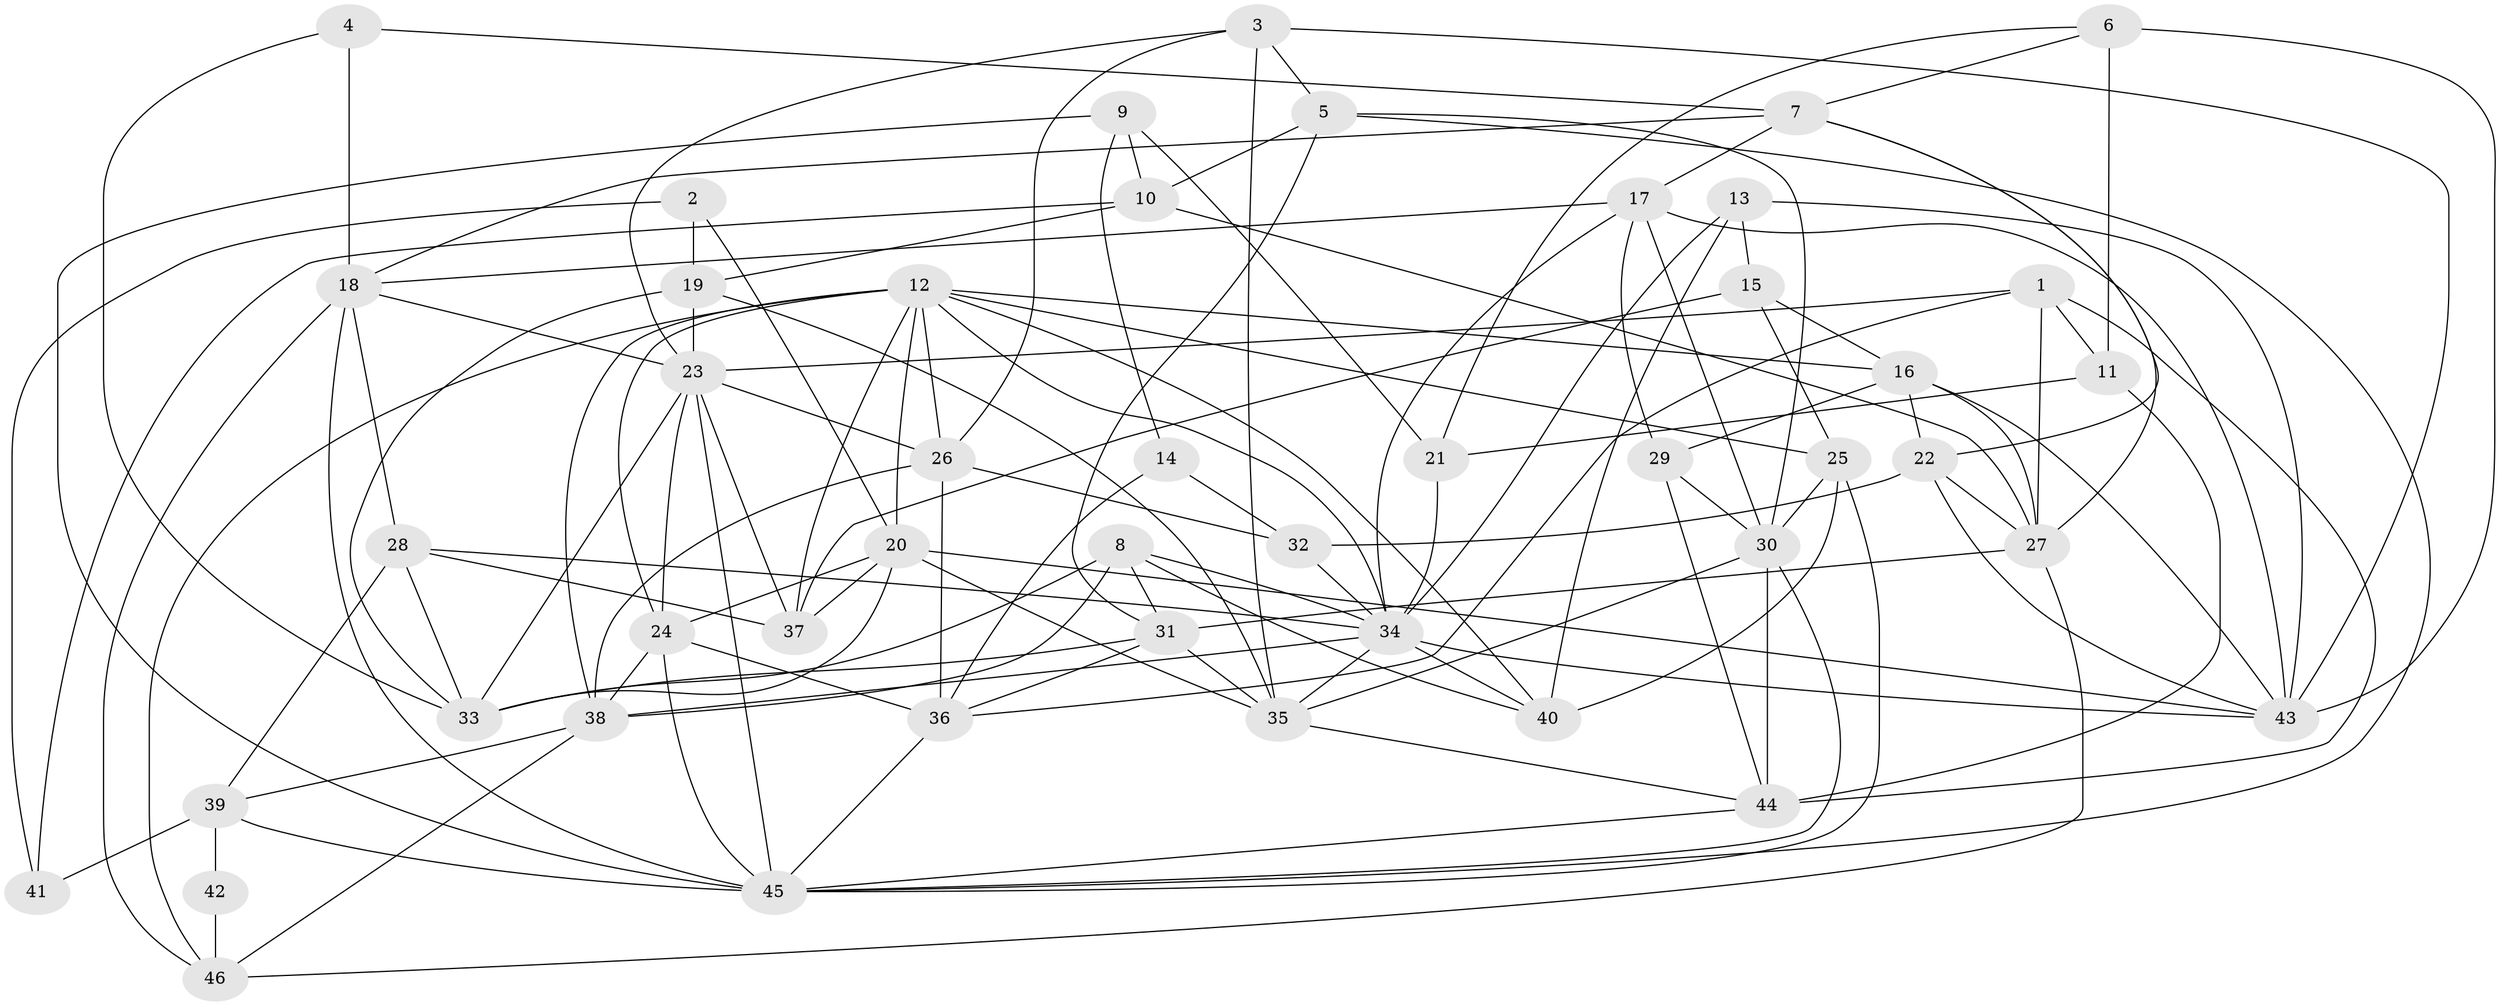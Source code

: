 // original degree distribution, {3: 0.2391304347826087, 5: 0.22826086956521738, 2: 0.13043478260869565, 7: 0.03260869565217391, 4: 0.29347826086956524, 6: 0.06521739130434782, 8: 0.010869565217391304}
// Generated by graph-tools (version 1.1) at 2025/02/03/09/25 03:02:06]
// undirected, 46 vertices, 128 edges
graph export_dot {
graph [start="1"]
  node [color=gray90,style=filled];
  1;
  2;
  3;
  4;
  5;
  6;
  7;
  8;
  9;
  10;
  11;
  12;
  13;
  14;
  15;
  16;
  17;
  18;
  19;
  20;
  21;
  22;
  23;
  24;
  25;
  26;
  27;
  28;
  29;
  30;
  31;
  32;
  33;
  34;
  35;
  36;
  37;
  38;
  39;
  40;
  41;
  42;
  43;
  44;
  45;
  46;
  1 -- 11 [weight=1.0];
  1 -- 23 [weight=2.0];
  1 -- 27 [weight=1.0];
  1 -- 36 [weight=1.0];
  1 -- 44 [weight=2.0];
  2 -- 19 [weight=1.0];
  2 -- 20 [weight=1.0];
  2 -- 41 [weight=1.0];
  3 -- 5 [weight=1.0];
  3 -- 23 [weight=1.0];
  3 -- 26 [weight=1.0];
  3 -- 35 [weight=1.0];
  3 -- 43 [weight=1.0];
  4 -- 7 [weight=1.0];
  4 -- 18 [weight=1.0];
  4 -- 33 [weight=1.0];
  5 -- 10 [weight=1.0];
  5 -- 30 [weight=1.0];
  5 -- 31 [weight=1.0];
  5 -- 45 [weight=1.0];
  6 -- 7 [weight=1.0];
  6 -- 11 [weight=1.0];
  6 -- 21 [weight=1.0];
  6 -- 43 [weight=1.0];
  7 -- 17 [weight=1.0];
  7 -- 18 [weight=1.0];
  7 -- 22 [weight=1.0];
  7 -- 27 [weight=1.0];
  8 -- 31 [weight=1.0];
  8 -- 33 [weight=1.0];
  8 -- 34 [weight=1.0];
  8 -- 38 [weight=1.0];
  8 -- 40 [weight=1.0];
  9 -- 10 [weight=1.0];
  9 -- 14 [weight=1.0];
  9 -- 21 [weight=1.0];
  9 -- 45 [weight=1.0];
  10 -- 19 [weight=1.0];
  10 -- 27 [weight=1.0];
  10 -- 41 [weight=1.0];
  11 -- 21 [weight=1.0];
  11 -- 44 [weight=3.0];
  12 -- 16 [weight=1.0];
  12 -- 20 [weight=1.0];
  12 -- 24 [weight=1.0];
  12 -- 25 [weight=1.0];
  12 -- 26 [weight=1.0];
  12 -- 34 [weight=1.0];
  12 -- 37 [weight=1.0];
  12 -- 38 [weight=1.0];
  12 -- 40 [weight=1.0];
  12 -- 46 [weight=1.0];
  13 -- 15 [weight=1.0];
  13 -- 34 [weight=1.0];
  13 -- 40 [weight=1.0];
  13 -- 43 [weight=1.0];
  14 -- 32 [weight=1.0];
  14 -- 36 [weight=2.0];
  15 -- 16 [weight=1.0];
  15 -- 25 [weight=1.0];
  15 -- 37 [weight=1.0];
  16 -- 22 [weight=1.0];
  16 -- 27 [weight=1.0];
  16 -- 29 [weight=1.0];
  16 -- 43 [weight=1.0];
  17 -- 18 [weight=1.0];
  17 -- 29 [weight=1.0];
  17 -- 30 [weight=1.0];
  17 -- 34 [weight=1.0];
  17 -- 43 [weight=2.0];
  18 -- 23 [weight=1.0];
  18 -- 28 [weight=1.0];
  18 -- 45 [weight=1.0];
  18 -- 46 [weight=1.0];
  19 -- 23 [weight=1.0];
  19 -- 33 [weight=1.0];
  19 -- 35 [weight=1.0];
  20 -- 24 [weight=1.0];
  20 -- 33 [weight=1.0];
  20 -- 35 [weight=1.0];
  20 -- 37 [weight=1.0];
  20 -- 43 [weight=1.0];
  21 -- 34 [weight=1.0];
  22 -- 27 [weight=1.0];
  22 -- 32 [weight=1.0];
  22 -- 43 [weight=1.0];
  23 -- 24 [weight=1.0];
  23 -- 26 [weight=1.0];
  23 -- 33 [weight=1.0];
  23 -- 37 [weight=1.0];
  23 -- 45 [weight=1.0];
  24 -- 36 [weight=1.0];
  24 -- 38 [weight=1.0];
  24 -- 45 [weight=1.0];
  25 -- 30 [weight=1.0];
  25 -- 40 [weight=1.0];
  25 -- 45 [weight=1.0];
  26 -- 32 [weight=1.0];
  26 -- 36 [weight=2.0];
  26 -- 38 [weight=1.0];
  27 -- 31 [weight=1.0];
  27 -- 46 [weight=1.0];
  28 -- 33 [weight=1.0];
  28 -- 34 [weight=1.0];
  28 -- 37 [weight=1.0];
  28 -- 39 [weight=1.0];
  29 -- 30 [weight=1.0];
  29 -- 44 [weight=1.0];
  30 -- 35 [weight=1.0];
  30 -- 44 [weight=1.0];
  30 -- 45 [weight=1.0];
  31 -- 33 [weight=1.0];
  31 -- 35 [weight=1.0];
  31 -- 36 [weight=1.0];
  32 -- 34 [weight=1.0];
  34 -- 35 [weight=1.0];
  34 -- 38 [weight=1.0];
  34 -- 40 [weight=1.0];
  34 -- 43 [weight=1.0];
  35 -- 44 [weight=1.0];
  36 -- 45 [weight=1.0];
  38 -- 39 [weight=1.0];
  38 -- 46 [weight=1.0];
  39 -- 41 [weight=1.0];
  39 -- 42 [weight=1.0];
  39 -- 45 [weight=1.0];
  42 -- 46 [weight=1.0];
  44 -- 45 [weight=1.0];
}
